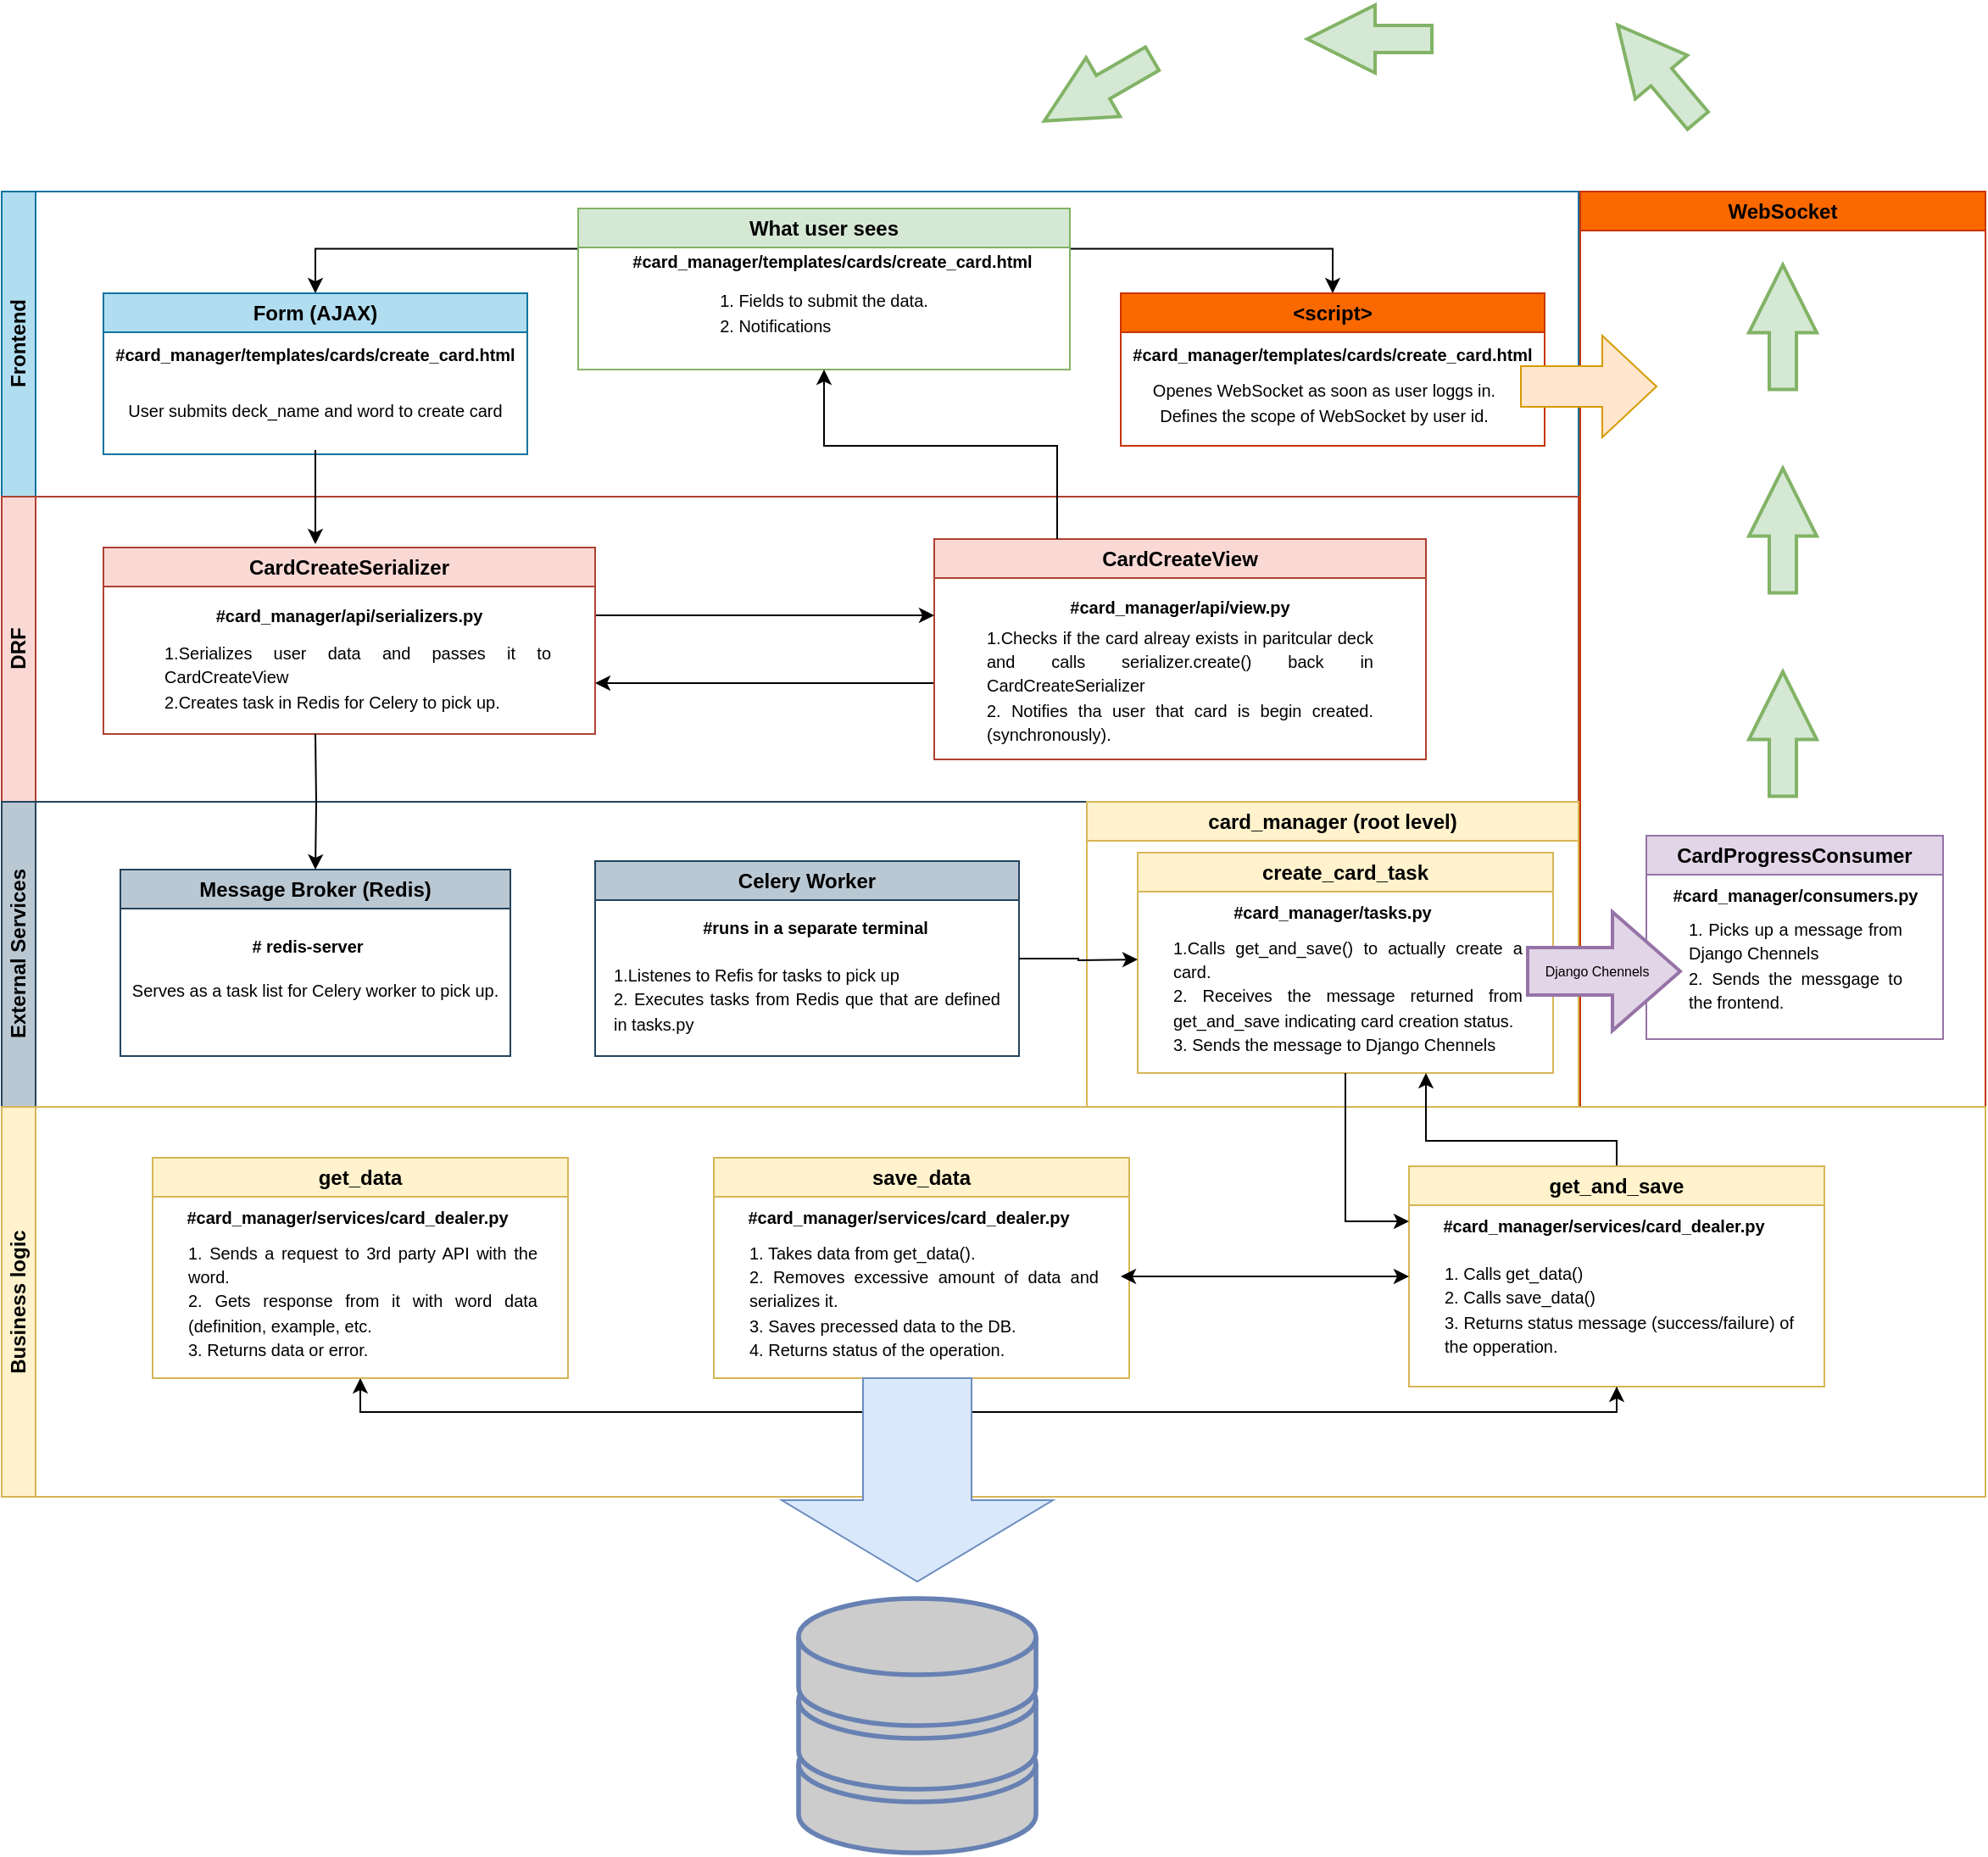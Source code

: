 <mxfile version="26.0.16">
  <diagram id="prtHgNgQTEPvFCAcTncT" name="Page-1">
    <mxGraphModel dx="587" dy="355" grid="1" gridSize="10" guides="1" tooltips="1" connect="1" arrows="1" fold="1" page="1" pageScale="1" pageWidth="827" pageHeight="1169" math="0" shadow="0">
      <root>
        <mxCell id="0" />
        <mxCell id="1" parent="0" />
        <mxCell id="xBK4IhRz2KjYCHd948Yb-1" value="Frontend" style="swimlane;html=1;startSize=20;horizontal=0;fillColor=#b1ddf0;strokeColor=#10739e;swimlaneFillColor=none;" vertex="1" parent="1">
          <mxGeometry x="80" y="160" width="930" height="180" as="geometry" />
        </mxCell>
        <mxCell id="xBK4IhRz2KjYCHd948Yb-14" value="Form (AJAX)" style="swimlane;whiteSpace=wrap;html=1;fillColor=#b1ddf0;strokeColor=#10739e;swimlaneFillColor=default;" vertex="1" parent="xBK4IhRz2KjYCHd948Yb-1">
          <mxGeometry x="60" y="60" width="250" height="95" as="geometry">
            <mxRectangle x="30" y="15" width="140" height="30" as="alternateBounds" />
          </mxGeometry>
        </mxCell>
        <mxCell id="xBK4IhRz2KjYCHd948Yb-16" value="&lt;div&gt;&lt;font style=&quot;font-size: 10px;&quot;&gt;User submits deck_name and word to create card&lt;/font&gt;&lt;/div&gt;&lt;div&gt;&lt;br&gt;&lt;/div&gt;" style="text;html=1;align=center;verticalAlign=middle;whiteSpace=wrap;rounded=0;" vertex="1" parent="xBK4IhRz2KjYCHd948Yb-14">
          <mxGeometry x="10" y="60" width="230" height="32.5" as="geometry" />
        </mxCell>
        <mxCell id="xBK4IhRz2KjYCHd948Yb-21" value="&lt;b&gt;&lt;font style=&quot;font-size: 10px;&quot;&gt;#card_manager/templates/cards/create_card.html&lt;/font&gt;&lt;/b&gt;&lt;div&gt;&lt;br&gt;&lt;/div&gt;" style="text;html=1;align=center;verticalAlign=middle;whiteSpace=wrap;rounded=0;" vertex="1" parent="xBK4IhRz2KjYCHd948Yb-14">
          <mxGeometry x="70" y="25" width="110" height="35" as="geometry" />
        </mxCell>
        <mxCell id="xBK4IhRz2KjYCHd948Yb-70" value="" style="edgeStyle=orthogonalEdgeStyle;rounded=0;orthogonalLoop=1;jettySize=auto;html=1;entryX=0.5;entryY=0;entryDx=0;entryDy=0;exitX=0;exitY=0.25;exitDx=0;exitDy=0;" edge="1" parent="xBK4IhRz2KjYCHd948Yb-1" source="xBK4IhRz2KjYCHd948Yb-36" target="xBK4IhRz2KjYCHd948Yb-14">
          <mxGeometry relative="1" as="geometry" />
        </mxCell>
        <mxCell id="xBK4IhRz2KjYCHd948Yb-71" value="" style="edgeStyle=orthogonalEdgeStyle;rounded=0;orthogonalLoop=1;jettySize=auto;html=1;exitX=1;exitY=0.25;exitDx=0;exitDy=0;entryX=0.5;entryY=0;entryDx=0;entryDy=0;" edge="1" parent="xBK4IhRz2KjYCHd948Yb-1" source="xBK4IhRz2KjYCHd948Yb-36" target="xBK4IhRz2KjYCHd948Yb-65">
          <mxGeometry relative="1" as="geometry" />
        </mxCell>
        <mxCell id="xBK4IhRz2KjYCHd948Yb-36" value="What user sees" style="swimlane;whiteSpace=wrap;html=1;fillColor=#d5e8d4;strokeColor=#82b366;swimlaneFillColor=default;" vertex="1" parent="xBK4IhRz2KjYCHd948Yb-1">
          <mxGeometry x="340" y="10" width="290" height="95" as="geometry">
            <mxRectangle x="30" y="15" width="140" height="30" as="alternateBounds" />
          </mxGeometry>
        </mxCell>
        <mxCell id="xBK4IhRz2KjYCHd948Yb-37" value="&lt;div style=&quot;text-align: justify;&quot;&gt;&lt;span style=&quot;font-size: 10px; background-color: transparent; color: light-dark(rgb(0, 0, 0), rgb(255, 255, 255));&quot;&gt;1. Fields to submit the data.&lt;br&gt;2. Notifications&lt;/span&gt;&lt;/div&gt;" style="text;html=1;align=center;verticalAlign=middle;whiteSpace=wrap;rounded=0;" vertex="1" parent="xBK4IhRz2KjYCHd948Yb-36">
          <mxGeometry x="30" y="45" width="230" height="32.5" as="geometry" />
        </mxCell>
        <mxCell id="xBK4IhRz2KjYCHd948Yb-38" value="&lt;b&gt;&lt;font style=&quot;font-size: 10px;&quot;&gt;#card_manager/templates/cards/create_card.html&lt;/font&gt;&lt;/b&gt;&lt;div&gt;&lt;br&gt;&lt;/div&gt;" style="text;html=1;align=center;verticalAlign=middle;whiteSpace=wrap;rounded=0;" vertex="1" parent="xBK4IhRz2KjYCHd948Yb-36">
          <mxGeometry x="120" y="30" width="60" height="15" as="geometry" />
        </mxCell>
        <mxCell id="xBK4IhRz2KjYCHd948Yb-65" value="&amp;lt;script&amp;gt;" style="swimlane;whiteSpace=wrap;html=1;fillColor=#fa6800;strokeColor=#C73500;swimlaneFillColor=default;fontColor=#000000;" vertex="1" parent="xBK4IhRz2KjYCHd948Yb-1">
          <mxGeometry x="660" y="60" width="250" height="90" as="geometry">
            <mxRectangle x="30" y="15" width="140" height="30" as="alternateBounds" />
          </mxGeometry>
        </mxCell>
        <mxCell id="xBK4IhRz2KjYCHd948Yb-66" value="&lt;span style=&quot;font-size: 10px;&quot;&gt;Openes WebSocket as soon as user loggs in.&lt;br&gt;Defines the scope of WebSocket by user id.&lt;/span&gt;" style="text;html=1;align=center;verticalAlign=middle;whiteSpace=wrap;rounded=0;" vertex="1" parent="xBK4IhRz2KjYCHd948Yb-65">
          <mxGeometry x="5" y="47.5" width="230" height="32.5" as="geometry" />
        </mxCell>
        <mxCell id="xBK4IhRz2KjYCHd948Yb-67" value="&lt;b&gt;&lt;font style=&quot;font-size: 10px;&quot;&gt;#card_manager/templates/cards/create_card.html&lt;/font&gt;&lt;/b&gt;&lt;div&gt;&lt;br&gt;&lt;/div&gt;" style="text;html=1;align=center;verticalAlign=middle;whiteSpace=wrap;rounded=0;" vertex="1" parent="xBK4IhRz2KjYCHd948Yb-65">
          <mxGeometry x="70" y="25" width="110" height="35" as="geometry" />
        </mxCell>
        <mxCell id="xBK4IhRz2KjYCHd948Yb-5" value="DRF" style="swimlane;html=1;startSize=20;horizontal=0;fillColor=#fad9d5;strokeColor=#ae4132;" vertex="1" parent="1">
          <mxGeometry x="80" y="340" width="930" height="180" as="geometry" />
        </mxCell>
        <mxCell id="xBK4IhRz2KjYCHd948Yb-35" style="edgeStyle=orthogonalEdgeStyle;rounded=0;orthogonalLoop=1;jettySize=auto;html=1;entryX=1;entryY=0.5;entryDx=0;entryDy=0;" edge="1" parent="xBK4IhRz2KjYCHd948Yb-5">
          <mxGeometry relative="1" as="geometry">
            <mxPoint x="550" y="110" as="sourcePoint" />
            <mxPoint x="350" y="110" as="targetPoint" />
          </mxGeometry>
        </mxCell>
        <mxCell id="xBK4IhRz2KjYCHd948Yb-23" value="CardCreateView" style="swimlane;whiteSpace=wrap;html=1;fillColor=#fad9d5;strokeColor=#ae4132;swimlaneFillColor=default;" vertex="1" parent="xBK4IhRz2KjYCHd948Yb-5">
          <mxGeometry x="550" y="25" width="290" height="130" as="geometry">
            <mxRectangle x="30" y="15" width="140" height="30" as="alternateBounds" />
          </mxGeometry>
        </mxCell>
        <mxCell id="xBK4IhRz2KjYCHd948Yb-25" value="&lt;div&gt;&lt;span style=&quot;font-size: 10px;&quot;&gt;&lt;b&gt;#card_manager/api/view.py&lt;/b&gt;&lt;/span&gt;&lt;/div&gt;" style="text;html=1;align=center;verticalAlign=middle;whiteSpace=wrap;rounded=0;" vertex="1" parent="xBK4IhRz2KjYCHd948Yb-23">
          <mxGeometry x="115" y="30" width="60" height="20" as="geometry" />
        </mxCell>
        <mxCell id="xBK4IhRz2KjYCHd948Yb-24" value="&lt;div style=&quot;text-align: justify;&quot;&gt;&lt;span style=&quot;font-size: 10px; background-color: transparent; color: light-dark(rgb(0, 0, 0), rgb(255, 255, 255));&quot;&gt;1.Checks if the card alreay exists in paritcular deck and calls serializer.create() back in CardCreateSerializer&lt;br&gt;2. Notifies tha user that card is begin created. (synchronously).&lt;/span&gt;&lt;/div&gt;" style="text;html=1;align=center;verticalAlign=middle;whiteSpace=wrap;rounded=0;" vertex="1" parent="xBK4IhRz2KjYCHd948Yb-23">
          <mxGeometry x="30" y="70" width="230" height="32.5" as="geometry" />
        </mxCell>
        <mxCell id="xBK4IhRz2KjYCHd948Yb-33" style="edgeStyle=orthogonalEdgeStyle;rounded=0;orthogonalLoop=1;jettySize=auto;html=1;exitX=1;exitY=0.25;exitDx=0;exitDy=0;entryX=0;entryY=0.25;entryDx=0;entryDy=0;" edge="1" parent="xBK4IhRz2KjYCHd948Yb-5">
          <mxGeometry relative="1" as="geometry">
            <mxPoint x="350" y="70" as="sourcePoint" />
            <mxPoint x="550" y="70" as="targetPoint" />
          </mxGeometry>
        </mxCell>
        <mxCell id="xBK4IhRz2KjYCHd948Yb-28" value="CardCreateSerializer" style="swimlane;whiteSpace=wrap;html=1;fillColor=#fad9d5;strokeColor=#ae4132;swimlaneFillColor=default;" vertex="1" parent="xBK4IhRz2KjYCHd948Yb-5">
          <mxGeometry x="60" y="30" width="290" height="110" as="geometry">
            <mxRectangle x="30" y="15" width="140" height="30" as="alternateBounds" />
          </mxGeometry>
        </mxCell>
        <mxCell id="xBK4IhRz2KjYCHd948Yb-29" value="&lt;div&gt;&lt;span style=&quot;font-size: 10px;&quot;&gt;&lt;b&gt;#card_manager/api/serializers.py&lt;/b&gt;&lt;/span&gt;&lt;/div&gt;" style="text;html=1;align=center;verticalAlign=middle;whiteSpace=wrap;rounded=0;" vertex="1" parent="xBK4IhRz2KjYCHd948Yb-28">
          <mxGeometry x="115" y="30" width="60" height="20" as="geometry" />
        </mxCell>
        <mxCell id="xBK4IhRz2KjYCHd948Yb-30" value="&lt;div style=&quot;text-align: justify;&quot;&gt;&lt;span style=&quot;background-color: transparent; color: light-dark(rgb(0, 0, 0), rgb(255, 255, 255));&quot;&gt;&lt;font style=&quot;font-size: 10px;&quot;&gt;1.Serializes user data and passes it to CardCreateView&lt;/font&gt;&lt;/span&gt;&lt;/div&gt;&lt;div style=&quot;text-align: justify;&quot;&gt;&lt;span style=&quot;background-color: transparent; color: light-dark(rgb(0, 0, 0), rgb(255, 255, 255));&quot;&gt;&lt;font style=&quot;font-size: 10px;&quot;&gt;2.Creates task in Redis for Celery to pick up.&lt;/font&gt;&lt;/span&gt;&lt;/div&gt;" style="text;html=1;align=center;verticalAlign=middle;whiteSpace=wrap;rounded=0;" vertex="1" parent="xBK4IhRz2KjYCHd948Yb-28">
          <mxGeometry x="35" y="60" width="230" height="32.5" as="geometry" />
        </mxCell>
        <mxCell id="xBK4IhRz2KjYCHd948Yb-17" value="WebSocket" style="swimlane;whiteSpace=wrap;html=1;fillColor=#fa6800;strokeColor=#C73500;fontColor=#000000;" vertex="1" parent="1">
          <mxGeometry x="1011" y="160" width="239" height="540" as="geometry" />
        </mxCell>
        <mxCell id="xBK4IhRz2KjYCHd948Yb-72" value="" style="shape=singleArrow;whiteSpace=wrap;html=1;arrowWidth=0.4;arrowSize=0.4;fillColor=#ffe6cc;strokeColor=#d79b00;fontStyle=1;startSize=23;" vertex="1" parent="xBK4IhRz2KjYCHd948Yb-17">
          <mxGeometry x="-35" y="85" width="80" height="60" as="geometry" />
        </mxCell>
        <mxCell id="xBK4IhRz2KjYCHd948Yb-101" value="CardProgressConsumer" style="swimlane;whiteSpace=wrap;html=1;startSize=23;fillColor=#e1d5e7;strokeColor=#9673a6;swimlaneFillColor=default;" vertex="1" parent="xBK4IhRz2KjYCHd948Yb-17">
          <mxGeometry x="39" y="380" width="175" height="120" as="geometry">
            <mxRectangle x="30" y="15" width="140" height="30" as="alternateBounds" />
          </mxGeometry>
        </mxCell>
        <mxCell id="xBK4IhRz2KjYCHd948Yb-102" value="&lt;span style=&quot;font-size: 10px;&quot;&gt;&lt;b&gt;#card_manager/consumers.py&lt;/b&gt;&lt;/span&gt;" style="text;html=1;align=center;verticalAlign=middle;whiteSpace=wrap;rounded=0;" vertex="1" parent="xBK4IhRz2KjYCHd948Yb-101">
          <mxGeometry x="8" y="25" width="160" height="20" as="geometry" />
        </mxCell>
        <mxCell id="xBK4IhRz2KjYCHd948Yb-103" value="&lt;div style=&quot;text-align: justify;&quot;&gt;&lt;span style=&quot;font-size: 10px;&quot;&gt;1. Picks up a message from Django Chennels&lt;br&gt;2. Sends the messgage to the frontend.&lt;/span&gt;&lt;/div&gt;" style="text;html=1;align=center;verticalAlign=middle;whiteSpace=wrap;rounded=0;" vertex="1" parent="xBK4IhRz2KjYCHd948Yb-101">
          <mxGeometry x="24.25" y="40" width="127.5" height="72.5" as="geometry" />
        </mxCell>
        <mxCell id="xBK4IhRz2KjYCHd948Yb-106" value="" style="verticalLabelPosition=bottom;verticalAlign=top;html=1;strokeWidth=2;shape=mxgraph.arrows2.arrow;dy=0.6;dx=40;notch=0;rotation=-90;fillColor=#d5e8d4;strokeColor=#82b366;" vertex="1" parent="xBK4IhRz2KjYCHd948Yb-17">
          <mxGeometry x="82.75" y="300" width="73.5" height="40" as="geometry" />
        </mxCell>
        <mxCell id="xBK4IhRz2KjYCHd948Yb-107" value="" style="verticalLabelPosition=bottom;verticalAlign=top;html=1;strokeWidth=2;shape=mxgraph.arrows2.arrow;dy=0.6;dx=40;notch=0;rotation=-90;fillColor=#d5e8d4;strokeColor=#82b366;" vertex="1" parent="xBK4IhRz2KjYCHd948Yb-17">
          <mxGeometry x="82.75" y="180" width="73.5" height="40" as="geometry" />
        </mxCell>
        <mxCell id="xBK4IhRz2KjYCHd948Yb-108" value="" style="verticalLabelPosition=bottom;verticalAlign=top;html=1;strokeWidth=2;shape=mxgraph.arrows2.arrow;dy=0.6;dx=40;notch=0;rotation=-90;fillColor=#d5e8d4;strokeColor=#82b366;" vertex="1" parent="xBK4IhRz2KjYCHd948Yb-17">
          <mxGeometry x="82.75" y="60" width="73.5" height="40" as="geometry" />
        </mxCell>
        <mxCell id="xBK4IhRz2KjYCHd948Yb-42" value="External Services" style="swimlane;html=1;startSize=20;horizontal=0;fillColor=#bac8d3;strokeColor=#23445d;" vertex="1" parent="1">
          <mxGeometry x="80" y="520" width="640" height="180" as="geometry" />
        </mxCell>
        <mxCell id="xBK4IhRz2KjYCHd948Yb-44" value="Celery Worker" style="swimlane;whiteSpace=wrap;html=1;fillColor=#bac8d3;strokeColor=#23445d;swimlaneFillColor=default;" vertex="1" parent="xBK4IhRz2KjYCHd948Yb-42">
          <mxGeometry x="350" y="35" width="250" height="115" as="geometry">
            <mxRectangle x="30" y="15" width="140" height="30" as="alternateBounds" />
          </mxGeometry>
        </mxCell>
        <mxCell id="xBK4IhRz2KjYCHd948Yb-45" value="&lt;div&gt;&lt;span style=&quot;font-size: 10px;&quot;&gt;&lt;b&gt;#runs in a separate terminal&lt;/b&gt;&lt;/span&gt;&lt;/div&gt;" style="text;html=1;align=center;verticalAlign=middle;whiteSpace=wrap;rounded=0;" vertex="1" parent="xBK4IhRz2KjYCHd948Yb-44">
          <mxGeometry x="50" y="29" width="160" height="20" as="geometry" />
        </mxCell>
        <mxCell id="xBK4IhRz2KjYCHd948Yb-46" value="&lt;div style=&quot;text-align: justify;&quot;&gt;&lt;span style=&quot;font-size: 10px; background-color: transparent; color: light-dark(rgb(0, 0, 0), rgb(255, 255, 255));&quot;&gt;1.Listenes to Refis for tasks to pick up&lt;br&gt;2. Executes tasks from Redis que that are defined in tasks.py&lt;/span&gt;&lt;/div&gt;" style="text;html=1;align=center;verticalAlign=middle;whiteSpace=wrap;rounded=0;" vertex="1" parent="xBK4IhRz2KjYCHd948Yb-44">
          <mxGeometry x="10" y="65" width="230" height="32.5" as="geometry" />
        </mxCell>
        <mxCell id="xBK4IhRz2KjYCHd948Yb-48" value="Message Broker (Redis)" style="swimlane;whiteSpace=wrap;html=1;fillColor=#bac8d3;strokeColor=#23445d;swimlaneFillColor=default;" vertex="1" parent="xBK4IhRz2KjYCHd948Yb-42">
          <mxGeometry x="70" y="40" width="230" height="110" as="geometry">
            <mxRectangle x="30" y="15" width="140" height="30" as="alternateBounds" />
          </mxGeometry>
        </mxCell>
        <mxCell id="xBK4IhRz2KjYCHd948Yb-49" value="&lt;span style=&quot;font-size: 10px;&quot;&gt;&lt;b&gt;# redis-server&lt;/b&gt;&lt;/span&gt;" style="text;html=1;align=center;verticalAlign=middle;whiteSpace=wrap;rounded=0;" vertex="1" parent="xBK4IhRz2KjYCHd948Yb-48">
          <mxGeometry x="67.5" y="35" width="85" height="20" as="geometry" />
        </mxCell>
        <mxCell id="xBK4IhRz2KjYCHd948Yb-50" value="&lt;div style=&quot;text-align: justify;&quot;&gt;&lt;span style=&quot;font-size: 10px;&quot;&gt;Serves as a task list for Celery worker to pick up.&lt;/span&gt;&lt;/div&gt;" style="text;html=1;align=center;verticalAlign=middle;whiteSpace=wrap;rounded=0;" vertex="1" parent="xBK4IhRz2KjYCHd948Yb-48">
          <mxGeometry x="5" y="55" width="220" height="32.5" as="geometry" />
        </mxCell>
        <mxCell id="xBK4IhRz2KjYCHd948Yb-52" style="edgeStyle=orthogonalEdgeStyle;rounded=0;orthogonalLoop=1;jettySize=auto;html=1;entryX=0.5;entryY=0;entryDx=0;entryDy=0;" edge="1" parent="1" target="xBK4IhRz2KjYCHd948Yb-48">
          <mxGeometry relative="1" as="geometry">
            <mxPoint x="265" y="480" as="sourcePoint" />
          </mxGeometry>
        </mxCell>
        <mxCell id="xBK4IhRz2KjYCHd948Yb-53" value="card_manager (root level)" style="swimlane;whiteSpace=wrap;html=1;fillColor=#fff2cc;strokeColor=#d6b656;" vertex="1" parent="1">
          <mxGeometry x="720" y="520" width="290" height="180" as="geometry" />
        </mxCell>
        <mxCell id="xBK4IhRz2KjYCHd948Yb-54" value="create_card_task" style="swimlane;whiteSpace=wrap;html=1;fillColor=#fff2cc;strokeColor=#d6b656;swimlaneFillColor=default;" vertex="1" parent="xBK4IhRz2KjYCHd948Yb-53">
          <mxGeometry x="30" y="30" width="245" height="130" as="geometry">
            <mxRectangle x="30" y="15" width="140" height="30" as="alternateBounds" />
          </mxGeometry>
        </mxCell>
        <mxCell id="xBK4IhRz2KjYCHd948Yb-55" value="&lt;span style=&quot;font-size: 10px;&quot;&gt;&lt;b&gt;#card_manager/tasks.py&lt;/b&gt;&lt;/span&gt;" style="text;html=1;align=center;verticalAlign=middle;whiteSpace=wrap;rounded=0;" vertex="1" parent="xBK4IhRz2KjYCHd948Yb-54">
          <mxGeometry x="35" y="25" width="160" height="20" as="geometry" />
        </mxCell>
        <mxCell id="xBK4IhRz2KjYCHd948Yb-56" value="&lt;div style=&quot;text-align: justify;&quot;&gt;&lt;span style=&quot;font-size: 10px;&quot;&gt;1.Calls get_and_save() to actually create a card.&lt;br&gt;2. Receives the message returned from get_and_save indicating card creation status.&lt;br&gt;3. Sends the message to Django Chennels&lt;/span&gt;&lt;/div&gt;" style="text;html=1;align=center;verticalAlign=middle;whiteSpace=wrap;rounded=0;" vertex="1" parent="xBK4IhRz2KjYCHd948Yb-54">
          <mxGeometry x="20" y="57.5" width="207.5" height="52.5" as="geometry" />
        </mxCell>
        <mxCell id="xBK4IhRz2KjYCHd948Yb-60" style="edgeStyle=orthogonalEdgeStyle;rounded=0;orthogonalLoop=1;jettySize=auto;html=1;" edge="1" parent="1" source="xBK4IhRz2KjYCHd948Yb-44">
          <mxGeometry relative="1" as="geometry">
            <mxPoint x="750" y="613" as="targetPoint" />
          </mxGeometry>
        </mxCell>
        <mxCell id="xBK4IhRz2KjYCHd948Yb-63" value="Business logic" style="swimlane;horizontal=0;whiteSpace=wrap;html=1;startSize=20;fillColor=#fff2cc;strokeColor=#d6b656;" vertex="1" parent="1">
          <mxGeometry x="80" y="700" width="1170" height="230" as="geometry" />
        </mxCell>
        <mxCell id="xBK4IhRz2KjYCHd948Yb-80" style="edgeStyle=orthogonalEdgeStyle;rounded=0;orthogonalLoop=1;jettySize=auto;html=1;" edge="1" parent="xBK4IhRz2KjYCHd948Yb-63" source="xBK4IhRz2KjYCHd948Yb-76">
          <mxGeometry relative="1" as="geometry">
            <mxPoint x="840" y="-20" as="targetPoint" />
            <Array as="points">
              <mxPoint x="952" y="20" />
              <mxPoint x="840" y="20" />
            </Array>
          </mxGeometry>
        </mxCell>
        <mxCell id="xBK4IhRz2KjYCHd948Yb-93" style="edgeStyle=orthogonalEdgeStyle;rounded=0;orthogonalLoop=1;jettySize=auto;html=1;entryX=0.5;entryY=1;entryDx=0;entryDy=0;" edge="1" parent="xBK4IhRz2KjYCHd948Yb-63" source="xBK4IhRz2KjYCHd948Yb-76" target="xBK4IhRz2KjYCHd948Yb-84">
          <mxGeometry relative="1" as="geometry">
            <Array as="points">
              <mxPoint x="953" y="180" />
              <mxPoint x="211" y="180" />
            </Array>
          </mxGeometry>
        </mxCell>
        <mxCell id="xBK4IhRz2KjYCHd948Yb-76" value="get_and_save" style="swimlane;whiteSpace=wrap;html=1;fillColor=#fff2cc;strokeColor=#d6b656;swimlaneFillColor=default;" vertex="1" parent="xBK4IhRz2KjYCHd948Yb-63">
          <mxGeometry x="830" y="35" width="245" height="130" as="geometry">
            <mxRectangle x="30" y="15" width="140" height="30" as="alternateBounds" />
          </mxGeometry>
        </mxCell>
        <mxCell id="xBK4IhRz2KjYCHd948Yb-77" value="&lt;span style=&quot;font-size: 10px;&quot;&gt;&lt;b&gt;#card_manager/services/card_dealer.py&lt;/b&gt;&lt;/span&gt;" style="text;html=1;align=center;verticalAlign=middle;whiteSpace=wrap;rounded=0;" vertex="1" parent="xBK4IhRz2KjYCHd948Yb-76">
          <mxGeometry x="35" y="25" width="160" height="20" as="geometry" />
        </mxCell>
        <mxCell id="xBK4IhRz2KjYCHd948Yb-78" value="&lt;div style=&quot;text-align: justify;&quot;&gt;&lt;span style=&quot;font-size: 10px;&quot;&gt;1. Calls get_data()&amp;nbsp;&lt;br&gt;2. Calls save_data()&lt;br&gt;3. Returns status message (success/failure) of the opperation.&lt;/span&gt;&lt;/div&gt;" style="text;html=1;align=center;verticalAlign=middle;whiteSpace=wrap;rounded=0;" vertex="1" parent="xBK4IhRz2KjYCHd948Yb-76">
          <mxGeometry x="20" y="57.5" width="207.5" height="52.5" as="geometry" />
        </mxCell>
        <mxCell id="xBK4IhRz2KjYCHd948Yb-81" value="save_data" style="swimlane;whiteSpace=wrap;html=1;fillColor=#fff2cc;strokeColor=#d6b656;swimlaneFillColor=default;" vertex="1" parent="xBK4IhRz2KjYCHd948Yb-63">
          <mxGeometry x="420" y="30" width="245" height="130" as="geometry">
            <mxRectangle x="30" y="15" width="140" height="30" as="alternateBounds" />
          </mxGeometry>
        </mxCell>
        <mxCell id="xBK4IhRz2KjYCHd948Yb-82" value="&lt;span style=&quot;font-size: 10px;&quot;&gt;&lt;b&gt;#card_manager/services/card_dealer.py&lt;/b&gt;&lt;/span&gt;" style="text;html=1;align=center;verticalAlign=middle;whiteSpace=wrap;rounded=0;" vertex="1" parent="xBK4IhRz2KjYCHd948Yb-81">
          <mxGeometry x="35" y="25" width="160" height="20" as="geometry" />
        </mxCell>
        <mxCell id="xBK4IhRz2KjYCHd948Yb-83" value="&lt;div style=&quot;text-align: justify;&quot;&gt;&lt;span style=&quot;font-size: 10px;&quot;&gt;1. Takes data from get_data().&lt;/span&gt;&lt;br&gt;&lt;span style=&quot;font-size: 10px;&quot;&gt;2. Removes excessive&amp;nbsp;amount of data and serializes it.&lt;/span&gt;&lt;/div&gt;&lt;div style=&quot;text-align: justify;&quot;&gt;&lt;span style=&quot;font-size: 10px;&quot;&gt;3. Saves precessed data to the DB.&lt;/span&gt;&lt;br&gt;&lt;span style=&quot;font-size: 10px;&quot;&gt;4. Returns status of the operation.&lt;/span&gt;&lt;/div&gt;" style="text;html=1;align=center;verticalAlign=middle;whiteSpace=wrap;rounded=0;" vertex="1" parent="xBK4IhRz2KjYCHd948Yb-81">
          <mxGeometry x="20" y="57.5" width="207.5" height="52.5" as="geometry" />
        </mxCell>
        <mxCell id="xBK4IhRz2KjYCHd948Yb-94" style="edgeStyle=orthogonalEdgeStyle;rounded=0;orthogonalLoop=1;jettySize=auto;html=1;entryX=0.5;entryY=1;entryDx=0;entryDy=0;" edge="1" parent="xBK4IhRz2KjYCHd948Yb-63" source="xBK4IhRz2KjYCHd948Yb-84" target="xBK4IhRz2KjYCHd948Yb-76">
          <mxGeometry relative="1" as="geometry">
            <Array as="points">
              <mxPoint x="211" y="180" />
              <mxPoint x="953" y="180" />
            </Array>
          </mxGeometry>
        </mxCell>
        <mxCell id="xBK4IhRz2KjYCHd948Yb-84" value="get_data" style="swimlane;whiteSpace=wrap;html=1;fillColor=#fff2cc;strokeColor=#d6b656;swimlaneFillColor=default;" vertex="1" parent="xBK4IhRz2KjYCHd948Yb-63">
          <mxGeometry x="89" y="30" width="245" height="130" as="geometry">
            <mxRectangle x="30" y="15" width="140" height="30" as="alternateBounds" />
          </mxGeometry>
        </mxCell>
        <mxCell id="xBK4IhRz2KjYCHd948Yb-85" value="&lt;span style=&quot;font-size: 10px;&quot;&gt;&lt;b&gt;#card_manager/services/card_dealer.py&lt;/b&gt;&lt;/span&gt;" style="text;html=1;align=center;verticalAlign=middle;whiteSpace=wrap;rounded=0;" vertex="1" parent="xBK4IhRz2KjYCHd948Yb-84">
          <mxGeometry x="35" y="25" width="160" height="20" as="geometry" />
        </mxCell>
        <mxCell id="xBK4IhRz2KjYCHd948Yb-86" value="&lt;div style=&quot;text-align: justify;&quot;&gt;&lt;span style=&quot;font-size: 10px;&quot;&gt;1. Sends a request to 3rd party API with the word.&lt;br&gt;2. Gets response from it with word data (definition, example, etc.&lt;br&gt;3. Returns data or error.&lt;/span&gt;&lt;/div&gt;" style="text;html=1;align=center;verticalAlign=middle;whiteSpace=wrap;rounded=0;" vertex="1" parent="xBK4IhRz2KjYCHd948Yb-84">
          <mxGeometry x="20" y="57.5" width="207.5" height="52.5" as="geometry" />
        </mxCell>
        <mxCell id="xBK4IhRz2KjYCHd948Yb-97" value="" style="shape=singleArrow;whiteSpace=wrap;html=1;arrowWidth=0.4;arrowSize=0.4;fillColor=#dae8fc;strokeColor=#6c8ebf;fontStyle=1;startSize=23;rotation=90;" vertex="1" parent="xBK4IhRz2KjYCHd948Yb-63">
          <mxGeometry x="480" y="140" width="120" height="160" as="geometry" />
        </mxCell>
        <mxCell id="xBK4IhRz2KjYCHd948Yb-69" value="" style="edgeStyle=orthogonalEdgeStyle;rounded=0;orthogonalLoop=1;jettySize=auto;html=1;entryX=0.5;entryY=1;entryDx=0;entryDy=0;exitX=0.25;exitY=0;exitDx=0;exitDy=0;" edge="1" parent="1" source="xBK4IhRz2KjYCHd948Yb-23" target="xBK4IhRz2KjYCHd948Yb-36">
          <mxGeometry relative="1" as="geometry">
            <Array as="points">
              <mxPoint x="703" y="310" />
              <mxPoint x="565" y="310" />
            </Array>
          </mxGeometry>
        </mxCell>
        <mxCell id="xBK4IhRz2KjYCHd948Yb-79" style="edgeStyle=orthogonalEdgeStyle;rounded=0;orthogonalLoop=1;jettySize=auto;html=1;entryX=0;entryY=0.25;entryDx=0;entryDy=0;" edge="1" parent="1" source="xBK4IhRz2KjYCHd948Yb-54" target="xBK4IhRz2KjYCHd948Yb-76">
          <mxGeometry relative="1" as="geometry" />
        </mxCell>
        <mxCell id="xBK4IhRz2KjYCHd948Yb-91" value="" style="endArrow=classic;startArrow=classic;html=1;rounded=0;entryX=0;entryY=0.5;entryDx=0;entryDy=0;" edge="1" parent="1" target="xBK4IhRz2KjYCHd948Yb-76">
          <mxGeometry width="50" height="50" relative="1" as="geometry">
            <mxPoint x="740" y="800" as="sourcePoint" />
            <mxPoint x="860" y="760" as="targetPoint" />
          </mxGeometry>
        </mxCell>
        <mxCell id="xBK4IhRz2KjYCHd948Yb-98" value="" style="fontColor=#0066CC;verticalAlign=top;verticalLabelPosition=bottom;labelPosition=center;align=center;html=1;outlineConnect=0;fillColor=#CCCCCC;strokeColor=#6881B3;gradientColor=none;gradientDirection=north;strokeWidth=2;shape=mxgraph.networks.storage;" vertex="1" parent="1">
          <mxGeometry x="550" y="990" width="140" height="150" as="geometry" />
        </mxCell>
        <mxCell id="xBK4IhRz2KjYCHd948Yb-99" value="" style="verticalLabelPosition=bottom;verticalAlign=top;html=1;strokeWidth=2;shape=mxgraph.arrows2.arrow;dy=0.6;dx=40;notch=0;fillColor=#e1d5e7;container=1;strokeColor=#9673a6;" vertex="1" parent="1">
          <mxGeometry x="980" y="585" width="90" height="70" as="geometry" />
        </mxCell>
        <mxCell id="xBK4IhRz2KjYCHd948Yb-100" value="&lt;font style=&quot;font-size: 8px;&quot;&gt;Django Chennels&lt;/font&gt;" style="text;html=1;align=center;verticalAlign=middle;whiteSpace=wrap;rounded=0;" vertex="1" parent="xBK4IhRz2KjYCHd948Yb-99">
          <mxGeometry x="4.5" y="19" width="72" height="30" as="geometry" />
        </mxCell>
        <mxCell id="xBK4IhRz2KjYCHd948Yb-110" value="" style="verticalLabelPosition=bottom;verticalAlign=top;html=1;strokeWidth=2;shape=mxgraph.arrows2.arrow;dy=0.6;dx=40;notch=0;rotation=-130;fillColor=#d5e8d4;strokeColor=#82b366;" vertex="1" parent="1">
          <mxGeometry x="1020" y="70" width="73.5" height="40" as="geometry" />
        </mxCell>
        <mxCell id="xBK4IhRz2KjYCHd948Yb-111" value="" style="verticalLabelPosition=bottom;verticalAlign=top;html=1;strokeWidth=2;shape=mxgraph.arrows2.arrow;dy=0.6;dx=40;notch=0;rotation=-180;fillColor=#d5e8d4;strokeColor=#82b366;" vertex="1" parent="1">
          <mxGeometry x="850" y="50" width="73.5" height="40" as="geometry" />
        </mxCell>
        <mxCell id="xBK4IhRz2KjYCHd948Yb-113" value="" style="verticalLabelPosition=bottom;verticalAlign=top;html=1;strokeWidth=2;shape=mxgraph.arrows2.arrow;dy=0.6;dx=40;notch=0;rotation=-210;fillColor=#d5e8d4;strokeColor=#82b366;" vertex="1" parent="1">
          <mxGeometry x="690" y="80" width="73.5" height="40" as="geometry" />
        </mxCell>
        <mxCell id="xBK4IhRz2KjYCHd948Yb-114" style="edgeStyle=orthogonalEdgeStyle;rounded=0;orthogonalLoop=1;jettySize=auto;html=1;entryX=0.431;entryY=-0.018;entryDx=0;entryDy=0;entryPerimeter=0;" edge="1" parent="1" source="xBK4IhRz2KjYCHd948Yb-16" target="xBK4IhRz2KjYCHd948Yb-28">
          <mxGeometry relative="1" as="geometry" />
        </mxCell>
      </root>
    </mxGraphModel>
  </diagram>
</mxfile>
